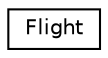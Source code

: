 digraph "Graphical Class Hierarchy"
{
 // LATEX_PDF_SIZE
  edge [fontname="Helvetica",fontsize="10",labelfontname="Helvetica",labelfontsize="10"];
  node [fontname="Helvetica",fontsize="10",shape=record];
  rankdir="LR";
  Node0 [label="Flight",height=0.2,width=0.4,color="black", fillcolor="white", style="filled",URL="$classFlight.html",tooltip=" "];
}

